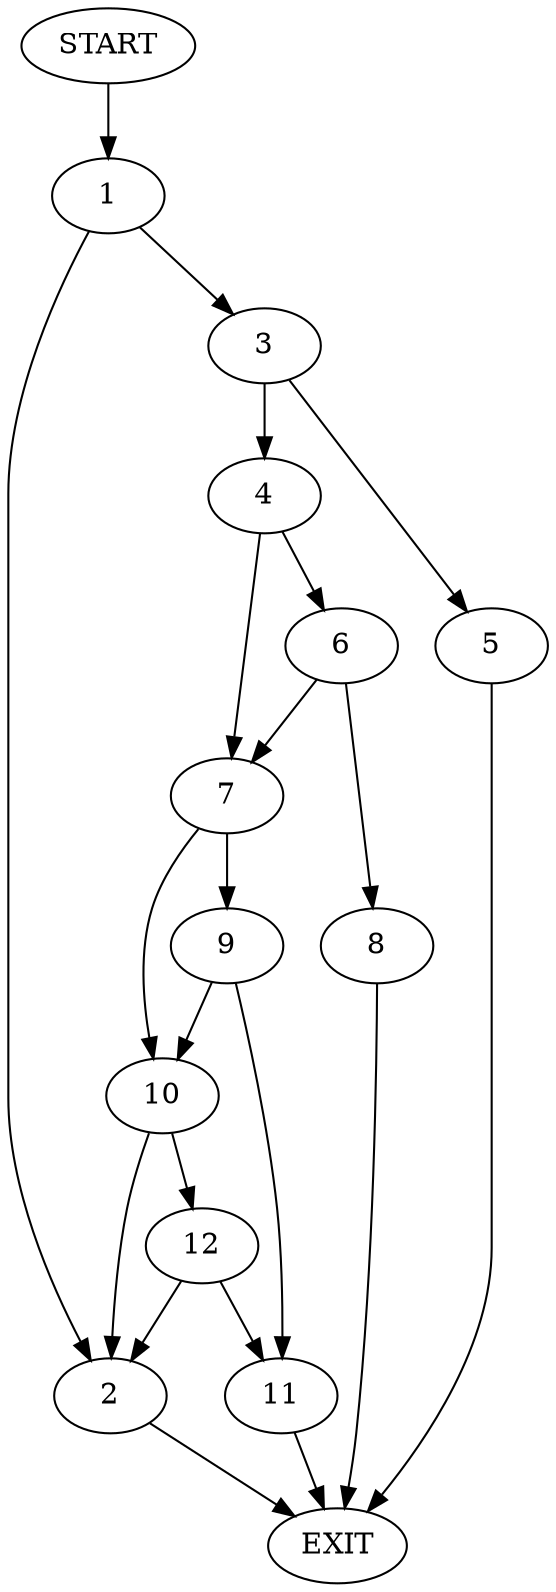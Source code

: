 digraph {
0 [label="START"]
13 [label="EXIT"]
0 -> 1
1 -> 2
1 -> 3
2 -> 13
3 -> 4
3 -> 5
4 -> 6
4 -> 7
5 -> 13
6 -> 7
6 -> 8
7 -> 9
7 -> 10
8 -> 13
9 -> 10
9 -> 11
10 -> 2
10 -> 12
11 -> 13
12 -> 2
12 -> 11
}
